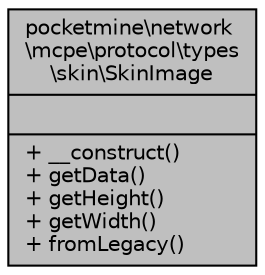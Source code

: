 digraph "pocketmine\network\mcpe\protocol\types\skin\SkinImage"
{
 // INTERACTIVE_SVG=YES
 // LATEX_PDF_SIZE
  edge [fontname="Helvetica",fontsize="10",labelfontname="Helvetica",labelfontsize="10"];
  node [fontname="Helvetica",fontsize="10",shape=record];
  Node1 [label="{pocketmine\\network\l\\mcpe\\protocol\\types\l\\skin\\SkinImage\n||+ __construct()\l+ getData()\l+ getHeight()\l+ getWidth()\l+ fromLegacy()\l}",height=0.2,width=0.4,color="black", fillcolor="grey75", style="filled", fontcolor="black",tooltip=" "];
}
